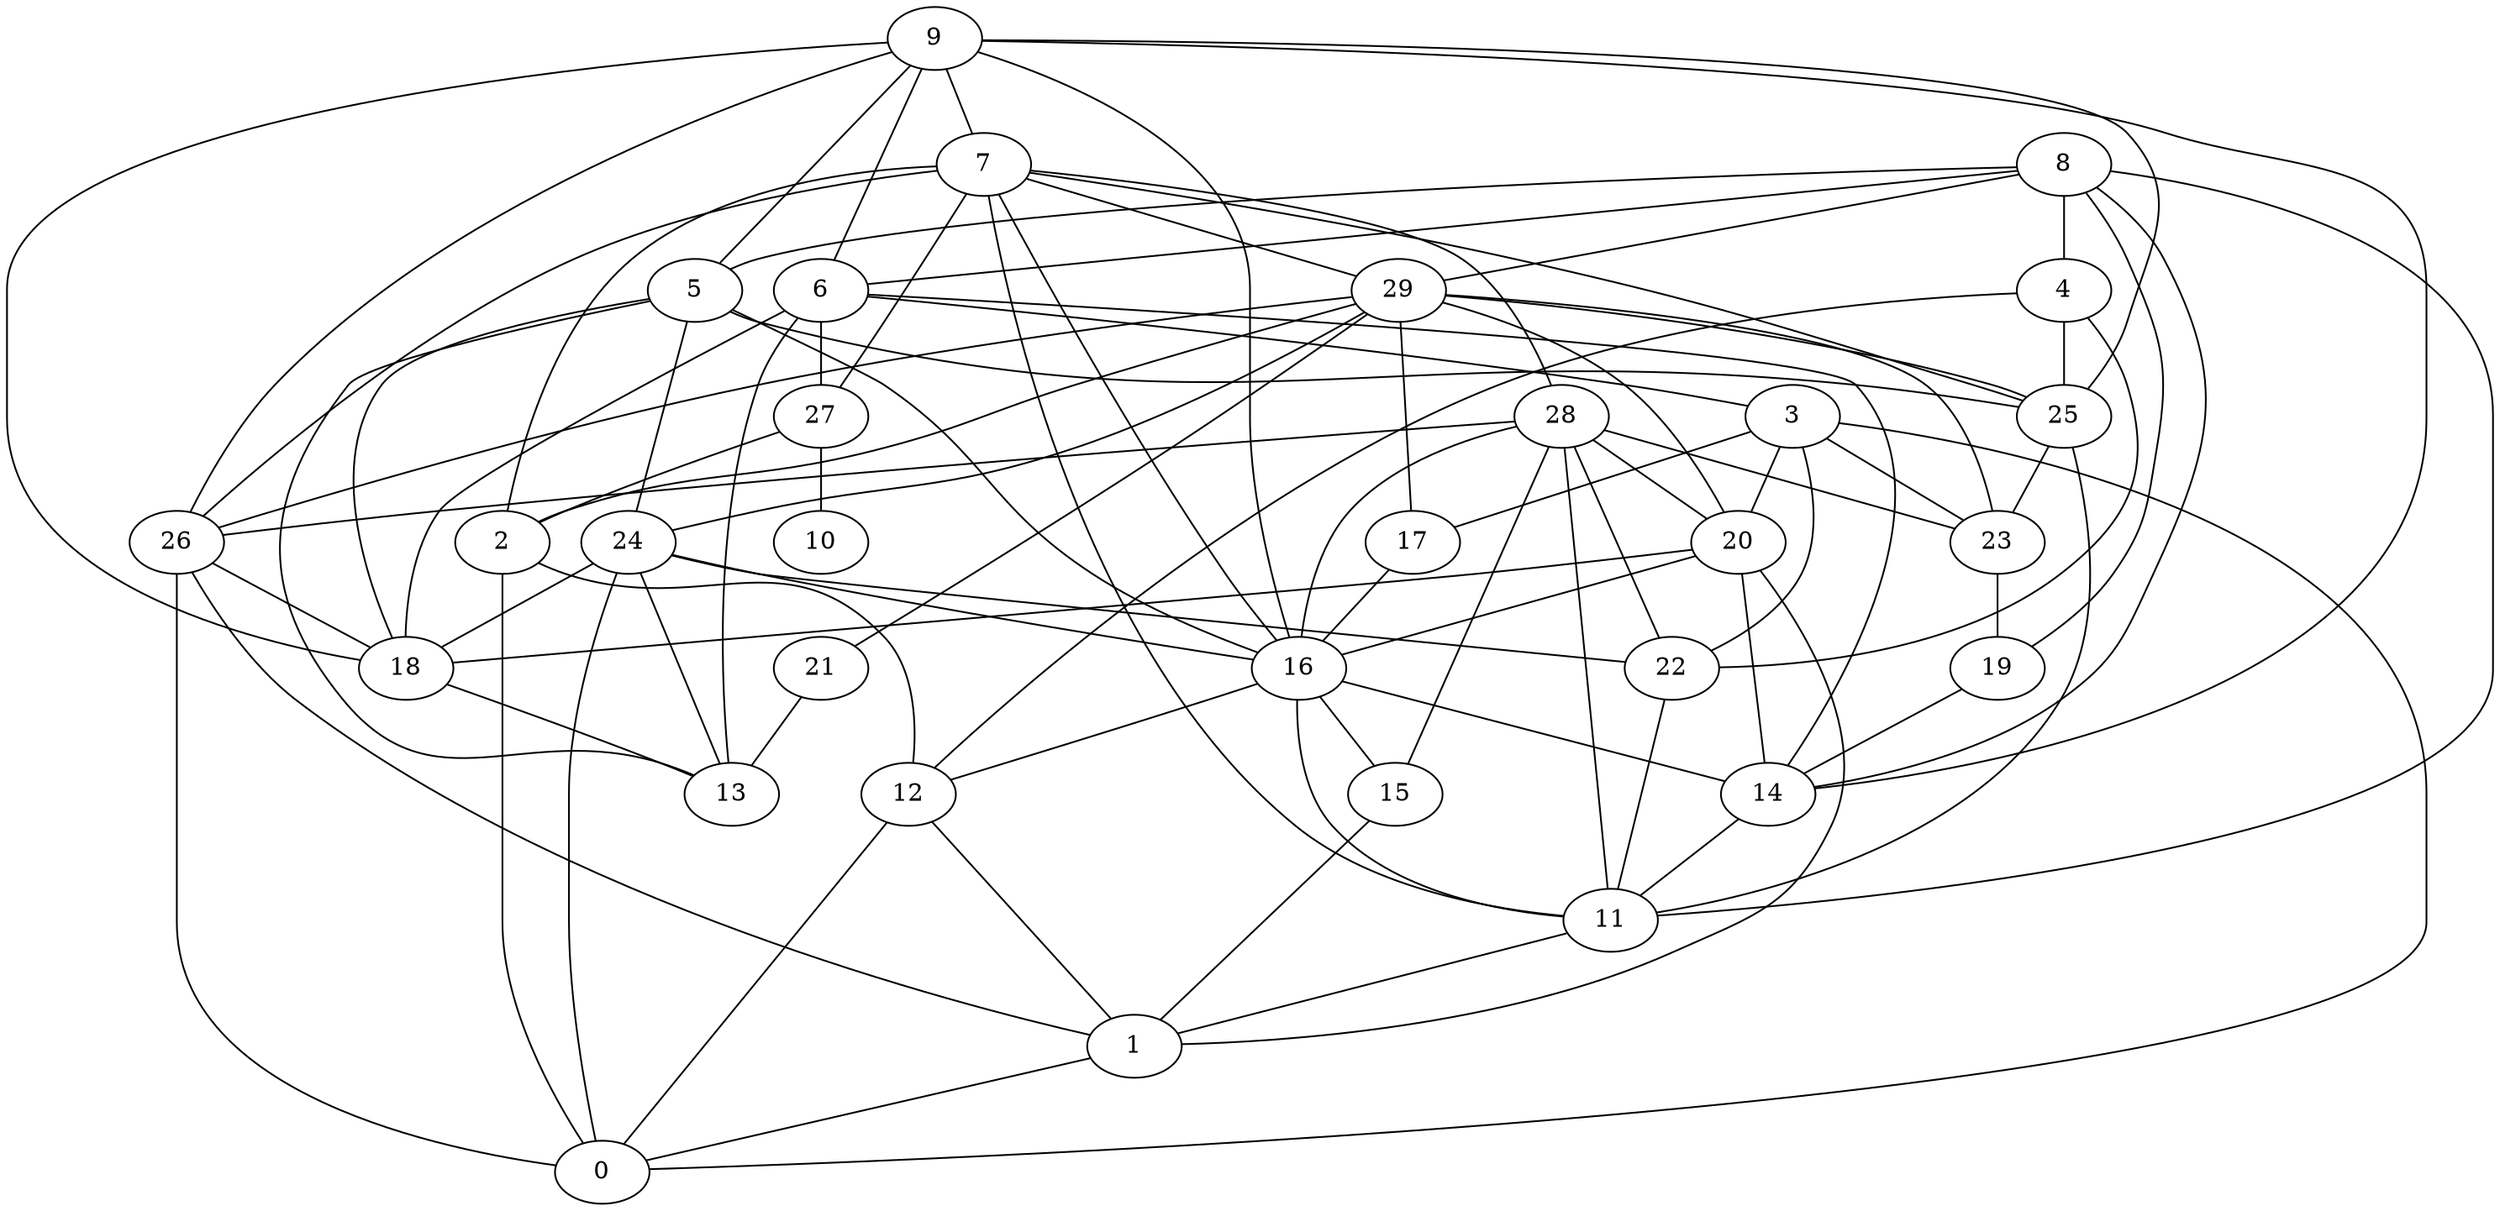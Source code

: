 digraph GG_graph {

subgraph G_graph {
edge [color = black]
"9" -> "5" [dir = none]
"29" -> "21" [dir = none]
"24" -> "0" [dir = none]
"24" -> "22" [dir = none]
"24" -> "18" [dir = none]
"19" -> "14" [dir = none]
"8" -> "14" [dir = none]
"16" -> "12" [dir = none]
"16" -> "14" [dir = none]
"6" -> "18" [dir = none]
"6" -> "27" [dir = none]
"6" -> "14" [dir = none]
"3" -> "20" [dir = none]
"18" -> "13" [dir = none]
"17" -> "16" [dir = none]
"28" -> "15" [dir = none]
"28" -> "22" [dir = none]
"27" -> "10" [dir = none]
"7" -> "25" [dir = none]
"7" -> "29" [dir = none]
"7" -> "26" [dir = none]
"7" -> "16" [dir = none]
"26" -> "1" [dir = none]
"4" -> "22" [dir = none]
"20" -> "18" [dir = none]
"5" -> "16" [dir = none]
"25" -> "11" [dir = none]
"25" -> "23" [dir = none]
"2" -> "12" [dir = none]
"15" -> "1" [dir = none]
"28" -> "26" [dir = none]
"20" -> "16" [dir = none]
"28" -> "20" [dir = none]
"29" -> "2" [dir = none]
"29" -> "25" [dir = none]
"27" -> "2" [dir = none]
"26" -> "0" [dir = none]
"22" -> "11" [dir = none]
"8" -> "11" [dir = none]
"3" -> "0" [dir = none]
"11" -> "1" [dir = none]
"9" -> "26" [dir = none]
"9" -> "18" [dir = none]
"28" -> "16" [dir = none]
"5" -> "13" [dir = none]
"16" -> "15" [dir = none]
"16" -> "11" [dir = none]
"8" -> "5" [dir = none]
"12" -> "0" [dir = none]
"4" -> "12" [dir = none]
"5" -> "18" [dir = none]
"4" -> "25" [dir = none]
"21" -> "13" [dir = none]
"7" -> "2" [dir = none]
"3" -> "23" [dir = none]
"29" -> "17" [dir = none]
"20" -> "1" [dir = none]
"9" -> "6" [dir = none]
"29" -> "26" [dir = none]
"28" -> "11" [dir = none]
"8" -> "6" [dir = none]
"7" -> "27" [dir = none]
"3" -> "22" [dir = none]
"7" -> "11" [dir = none]
"23" -> "19" [dir = none]
"6" -> "3" [dir = none]
"12" -> "1" [dir = none]
"7" -> "28" [dir = none]
"9" -> "7" [dir = none]
"5" -> "25" [dir = none]
"5" -> "24" [dir = none]
"3" -> "17" [dir = none]
"29" -> "20" [dir = none]
"2" -> "0" [dir = none]
"8" -> "19" [dir = none]
"29" -> "24" [dir = none]
"29" -> "23" [dir = none]
"28" -> "23" [dir = none]
"20" -> "14" [dir = none]
"8" -> "4" [dir = none]
"9" -> "14" [dir = none]
"8" -> "29" [dir = none]
"9" -> "16" [dir = none]
"24" -> "16" [dir = none]
"1" -> "0" [dir = none]
"26" -> "18" [dir = none]
"6" -> "13" [dir = none]
"24" -> "13" [dir = none]
"9" -> "25" [dir = none]
"14" -> "11" [dir = none]
}

}

